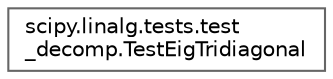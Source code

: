 digraph "Graphical Class Hierarchy"
{
 // LATEX_PDF_SIZE
  bgcolor="transparent";
  edge [fontname=Helvetica,fontsize=10,labelfontname=Helvetica,labelfontsize=10];
  node [fontname=Helvetica,fontsize=10,shape=box,height=0.2,width=0.4];
  rankdir="LR";
  Node0 [id="Node000000",label="scipy.linalg.tests.test\l_decomp.TestEigTridiagonal",height=0.2,width=0.4,color="grey40", fillcolor="white", style="filled",URL="$d4/d4b/classscipy_1_1linalg_1_1tests_1_1test__decomp_1_1TestEigTridiagonal.html",tooltip=" "];
}
